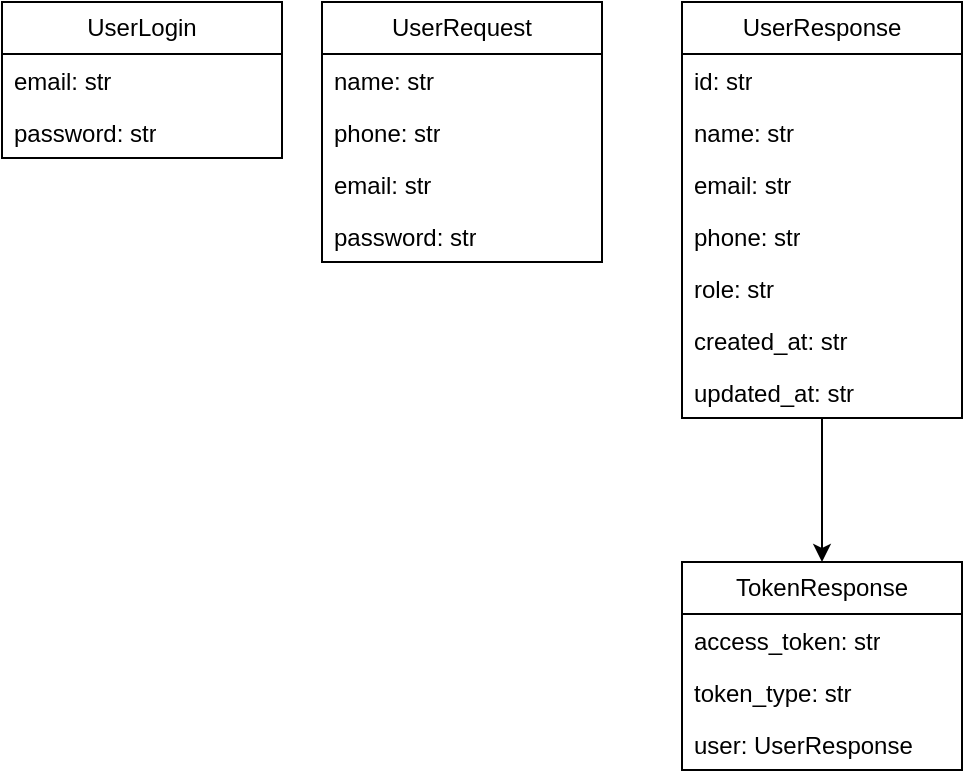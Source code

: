 <mxfile>
    <diagram id="gJNwB8UbN634eqtqXumA" name="user">
        <mxGraphModel dx="1237" dy="546" grid="1" gridSize="10" guides="1" tooltips="1" connect="1" arrows="1" fold="1" page="1" pageScale="1" pageWidth="850" pageHeight="1100" math="0" shadow="0">
            <root>
                <mxCell id="0"/>
                <mxCell id="1" parent="0"/>
                <mxCell id="IdKpNT29RDGlkt-2--aW-1" value="UserRequest" style="swimlane;fontStyle=0;childLayout=stackLayout;horizontal=1;startSize=26;fillColor=none;horizontalStack=0;resizeParent=1;resizeParentMax=0;resizeLast=0;collapsible=1;marginBottom=0;whiteSpace=wrap;html=1;" parent="1" vertex="1">
                    <mxGeometry x="200" y="40" width="140" height="130" as="geometry"/>
                </mxCell>
                <mxCell id="IdKpNT29RDGlkt-2--aW-2" value="name: str" style="text;strokeColor=none;fillColor=none;align=left;verticalAlign=top;spacingLeft=4;spacingRight=4;overflow=hidden;rotatable=0;points=[[0,0.5],[1,0.5]];portConstraint=eastwest;whiteSpace=wrap;html=1;" parent="IdKpNT29RDGlkt-2--aW-1" vertex="1">
                    <mxGeometry y="26" width="140" height="26" as="geometry"/>
                </mxCell>
                <mxCell id="IdKpNT29RDGlkt-2--aW-3" value="phone: str" style="text;strokeColor=none;fillColor=none;align=left;verticalAlign=top;spacingLeft=4;spacingRight=4;overflow=hidden;rotatable=0;points=[[0,0.5],[1,0.5]];portConstraint=eastwest;whiteSpace=wrap;html=1;" parent="IdKpNT29RDGlkt-2--aW-1" vertex="1">
                    <mxGeometry y="52" width="140" height="26" as="geometry"/>
                </mxCell>
                <mxCell id="IdKpNT29RDGlkt-2--aW-4" value="email: str" style="text;strokeColor=none;fillColor=none;align=left;verticalAlign=top;spacingLeft=4;spacingRight=4;overflow=hidden;rotatable=0;points=[[0,0.5],[1,0.5]];portConstraint=eastwest;whiteSpace=wrap;html=1;" parent="IdKpNT29RDGlkt-2--aW-1" vertex="1">
                    <mxGeometry y="78" width="140" height="26" as="geometry"/>
                </mxCell>
                <mxCell id="IdKpNT29RDGlkt-2--aW-9" value="password: str" style="text;strokeColor=none;fillColor=none;align=left;verticalAlign=top;spacingLeft=4;spacingRight=4;overflow=hidden;rotatable=0;points=[[0,0.5],[1,0.5]];portConstraint=eastwest;whiteSpace=wrap;html=1;" parent="IdKpNT29RDGlkt-2--aW-1" vertex="1">
                    <mxGeometry y="104" width="140" height="26" as="geometry"/>
                </mxCell>
                <mxCell id="IdKpNT29RDGlkt-2--aW-24" style="edgeStyle=none;html=1;" parent="1" source="IdKpNT29RDGlkt-2--aW-5" target="IdKpNT29RDGlkt-2--aW-19" edge="1">
                    <mxGeometry relative="1" as="geometry"/>
                </mxCell>
                <mxCell id="IdKpNT29RDGlkt-2--aW-5" value="UserResponse" style="swimlane;fontStyle=0;childLayout=stackLayout;horizontal=1;startSize=26;fillColor=none;horizontalStack=0;resizeParent=1;resizeParentMax=0;resizeLast=0;collapsible=1;marginBottom=0;whiteSpace=wrap;html=1;" parent="1" vertex="1">
                    <mxGeometry x="380" y="40" width="140" height="208" as="geometry"/>
                </mxCell>
                <mxCell id="IdKpNT29RDGlkt-2--aW-6" value="id: str" style="text;strokeColor=none;fillColor=none;align=left;verticalAlign=top;spacingLeft=4;spacingRight=4;overflow=hidden;rotatable=0;points=[[0,0.5],[1,0.5]];portConstraint=eastwest;whiteSpace=wrap;html=1;" parent="IdKpNT29RDGlkt-2--aW-5" vertex="1">
                    <mxGeometry y="26" width="140" height="26" as="geometry"/>
                </mxCell>
                <mxCell id="IdKpNT29RDGlkt-2--aW-10" value="name: str" style="text;strokeColor=none;fillColor=none;align=left;verticalAlign=top;spacingLeft=4;spacingRight=4;overflow=hidden;rotatable=0;points=[[0,0.5],[1,0.5]];portConstraint=eastwest;whiteSpace=wrap;html=1;" parent="IdKpNT29RDGlkt-2--aW-5" vertex="1">
                    <mxGeometry y="52" width="140" height="26" as="geometry"/>
                </mxCell>
                <mxCell id="IdKpNT29RDGlkt-2--aW-12" value="email: str" style="text;strokeColor=none;fillColor=none;align=left;verticalAlign=top;spacingLeft=4;spacingRight=4;overflow=hidden;rotatable=0;points=[[0,0.5],[1,0.5]];portConstraint=eastwest;whiteSpace=wrap;html=1;" parent="IdKpNT29RDGlkt-2--aW-5" vertex="1">
                    <mxGeometry y="78" width="140" height="26" as="geometry"/>
                </mxCell>
                <mxCell id="IdKpNT29RDGlkt-2--aW-11" value="phone: str" style="text;strokeColor=none;fillColor=none;align=left;verticalAlign=top;spacingLeft=4;spacingRight=4;overflow=hidden;rotatable=0;points=[[0,0.5],[1,0.5]];portConstraint=eastwest;whiteSpace=wrap;html=1;" parent="IdKpNT29RDGlkt-2--aW-5" vertex="1">
                    <mxGeometry y="104" width="140" height="26" as="geometry"/>
                </mxCell>
                <mxCell id="IdKpNT29RDGlkt-2--aW-7" value="role: str" style="text;strokeColor=none;fillColor=none;align=left;verticalAlign=top;spacingLeft=4;spacingRight=4;overflow=hidden;rotatable=0;points=[[0,0.5],[1,0.5]];portConstraint=eastwest;whiteSpace=wrap;html=1;" parent="IdKpNT29RDGlkt-2--aW-5" vertex="1">
                    <mxGeometry y="130" width="140" height="26" as="geometry"/>
                </mxCell>
                <mxCell id="IdKpNT29RDGlkt-2--aW-8" value="created_at: str" style="text;strokeColor=none;fillColor=none;align=left;verticalAlign=top;spacingLeft=4;spacingRight=4;overflow=hidden;rotatable=0;points=[[0,0.5],[1,0.5]];portConstraint=eastwest;whiteSpace=wrap;html=1;" parent="IdKpNT29RDGlkt-2--aW-5" vertex="1">
                    <mxGeometry y="156" width="140" height="26" as="geometry"/>
                </mxCell>
                <mxCell id="IdKpNT29RDGlkt-2--aW-13" value="updated_at: str" style="text;strokeColor=none;fillColor=none;align=left;verticalAlign=top;spacingLeft=4;spacingRight=4;overflow=hidden;rotatable=0;points=[[0,0.5],[1,0.5]];portConstraint=eastwest;whiteSpace=wrap;html=1;" parent="IdKpNT29RDGlkt-2--aW-5" vertex="1">
                    <mxGeometry y="182" width="140" height="26" as="geometry"/>
                </mxCell>
                <mxCell id="IdKpNT29RDGlkt-2--aW-14" value="UserLogin" style="swimlane;fontStyle=0;childLayout=stackLayout;horizontal=1;startSize=26;fillColor=none;horizontalStack=0;resizeParent=1;resizeParentMax=0;resizeLast=0;collapsible=1;marginBottom=0;whiteSpace=wrap;html=1;" parent="1" vertex="1">
                    <mxGeometry x="40" y="40" width="140" height="78" as="geometry"/>
                </mxCell>
                <mxCell id="IdKpNT29RDGlkt-2--aW-15" value="email: str" style="text;strokeColor=none;fillColor=none;align=left;verticalAlign=top;spacingLeft=4;spacingRight=4;overflow=hidden;rotatable=0;points=[[0,0.5],[1,0.5]];portConstraint=eastwest;whiteSpace=wrap;html=1;" parent="IdKpNT29RDGlkt-2--aW-14" vertex="1">
                    <mxGeometry y="26" width="140" height="26" as="geometry"/>
                </mxCell>
                <mxCell id="IdKpNT29RDGlkt-2--aW-16" value="password: str" style="text;strokeColor=none;fillColor=none;align=left;verticalAlign=top;spacingLeft=4;spacingRight=4;overflow=hidden;rotatable=0;points=[[0,0.5],[1,0.5]];portConstraint=eastwest;whiteSpace=wrap;html=1;" parent="IdKpNT29RDGlkt-2--aW-14" vertex="1">
                    <mxGeometry y="52" width="140" height="26" as="geometry"/>
                </mxCell>
                <mxCell id="IdKpNT29RDGlkt-2--aW-19" value="TokenResponse" style="swimlane;fontStyle=0;childLayout=stackLayout;horizontal=1;startSize=26;fillColor=none;horizontalStack=0;resizeParent=1;resizeParentMax=0;resizeLast=0;collapsible=1;marginBottom=0;whiteSpace=wrap;html=1;" parent="1" vertex="1">
                    <mxGeometry x="380" y="320" width="140" height="104" as="geometry"/>
                </mxCell>
                <mxCell id="IdKpNT29RDGlkt-2--aW-20" value="access_token: str" style="text;strokeColor=none;fillColor=none;align=left;verticalAlign=top;spacingLeft=4;spacingRight=4;overflow=hidden;rotatable=0;points=[[0,0.5],[1,0.5]];portConstraint=eastwest;whiteSpace=wrap;html=1;" parent="IdKpNT29RDGlkt-2--aW-19" vertex="1">
                    <mxGeometry y="26" width="140" height="26" as="geometry"/>
                </mxCell>
                <mxCell id="IdKpNT29RDGlkt-2--aW-21" value="token_type: str" style="text;strokeColor=none;fillColor=none;align=left;verticalAlign=top;spacingLeft=4;spacingRight=4;overflow=hidden;rotatable=0;points=[[0,0.5],[1,0.5]];portConstraint=eastwest;whiteSpace=wrap;html=1;" parent="IdKpNT29RDGlkt-2--aW-19" vertex="1">
                    <mxGeometry y="52" width="140" height="26" as="geometry"/>
                </mxCell>
                <mxCell id="IdKpNT29RDGlkt-2--aW-23" value="user: UserResponse" style="text;strokeColor=none;fillColor=none;align=left;verticalAlign=top;spacingLeft=4;spacingRight=4;overflow=hidden;rotatable=0;points=[[0,0.5],[1,0.5]];portConstraint=eastwest;whiteSpace=wrap;html=1;" parent="IdKpNT29RDGlkt-2--aW-19" vertex="1">
                    <mxGeometry y="78" width="140" height="26" as="geometry"/>
                </mxCell>
            </root>
        </mxGraphModel>
    </diagram>
    <diagram id="2JguAr2yxQ5o9uN0yjbc" name="ingredient">
        <mxGraphModel dx="1237" dy="586" grid="1" gridSize="10" guides="1" tooltips="1" connect="1" arrows="1" fold="1" page="1" pageScale="1" pageWidth="850" pageHeight="1100" math="0" shadow="0">
            <root>
                <mxCell id="0"/>
                <mxCell id="1" parent="0"/>
                <mxCell id="GiT27XDwxpPWBvlDOq-y-1" value="IngredientRequest" style="swimlane;fontStyle=0;childLayout=stackLayout;horizontal=1;startSize=26;fillColor=none;horizontalStack=0;resizeParent=1;resizeParentMax=0;resizeLast=0;collapsible=1;marginBottom=0;whiteSpace=wrap;html=1;" parent="1" vertex="1">
                    <mxGeometry x="90" y="240" width="140" height="234" as="geometry"/>
                </mxCell>
                <mxCell id="GiT27XDwxpPWBvlDOq-y-2" value="name: str" style="text;strokeColor=none;fillColor=none;align=left;verticalAlign=top;spacingLeft=4;spacingRight=4;overflow=hidden;rotatable=0;points=[[0,0.5],[1,0.5]];portConstraint=eastwest;whiteSpace=wrap;html=1;" parent="GiT27XDwxpPWBvlDOq-y-1" vertex="1">
                    <mxGeometry y="26" width="140" height="26" as="geometry"/>
                </mxCell>
                <mxCell id="GiT27XDwxpPWBvlDOq-y-3" value="measure: str" style="text;strokeColor=none;fillColor=none;align=left;verticalAlign=top;spacingLeft=4;spacingRight=4;overflow=hidden;rotatable=0;points=[[0,0.5],[1,0.5]];portConstraint=eastwest;whiteSpace=wrap;html=1;" parent="GiT27XDwxpPWBvlDOq-y-1" vertex="1">
                    <mxGeometry y="52" width="140" height="26" as="geometry"/>
                </mxCell>
                <mxCell id="GiT27XDwxpPWBvlDOq-y-4" value="mark: str | None" style="text;strokeColor=none;fillColor=none;align=left;verticalAlign=top;spacingLeft=4;spacingRight=4;overflow=hidden;rotatable=0;points=[[0,0.5],[1,0.5]];portConstraint=eastwest;whiteSpace=wrap;html=1;" parent="GiT27XDwxpPWBvlDOq-y-1" vertex="1">
                    <mxGeometry y="78" width="140" height="26" as="geometry"/>
                </mxCell>
                <mxCell id="GiT27XDwxpPWBvlDOq-y-17" value="description: str" style="text;strokeColor=none;fillColor=none;align=left;verticalAlign=top;spacingLeft=4;spacingRight=4;overflow=hidden;rotatable=0;points=[[0,0.5],[1,0.5]];portConstraint=eastwest;whiteSpace=wrap;html=1;" parent="GiT27XDwxpPWBvlDOq-y-1" vertex="1">
                    <mxGeometry y="104" width="140" height="26" as="geometry"/>
                </mxCell>
                <mxCell id="GiT27XDwxpPWBvlDOq-y-18" value="value: float" style="text;strokeColor=none;fillColor=none;align=left;verticalAlign=top;spacingLeft=4;spacingRight=4;overflow=hidden;rotatable=0;points=[[0,0.5],[1,0.5]];portConstraint=eastwest;whiteSpace=wrap;html=1;" parent="GiT27XDwxpPWBvlDOq-y-1" vertex="1">
                    <mxGeometry y="130" width="140" height="26" as="geometry"/>
                </mxCell>
                <mxCell id="GiT27XDwxpPWBvlDOq-y-19" value="min_quantity: float" style="text;strokeColor=none;fillColor=none;align=left;verticalAlign=top;spacingLeft=4;spacingRight=4;overflow=hidden;rotatable=0;points=[[0,0.5],[1,0.5]];portConstraint=eastwest;whiteSpace=wrap;html=1;" parent="GiT27XDwxpPWBvlDOq-y-1" vertex="1">
                    <mxGeometry y="156" width="140" height="26" as="geometry"/>
                </mxCell>
                <mxCell id="GiT27XDwxpPWBvlDOq-y-20" value="quantity: float" style="text;strokeColor=none;fillColor=none;align=left;verticalAlign=top;spacingLeft=4;spacingRight=4;overflow=hidden;rotatable=0;points=[[0,0.5],[1,0.5]];portConstraint=eastwest;whiteSpace=wrap;html=1;" parent="GiT27XDwxpPWBvlDOq-y-1" vertex="1">
                    <mxGeometry y="182" width="140" height="26" as="geometry"/>
                </mxCell>
                <mxCell id="GiT27XDwxpPWBvlDOq-y-25" value="validity: date | None" style="text;strokeColor=none;fillColor=none;align=left;verticalAlign=top;spacingLeft=4;spacingRight=4;overflow=hidden;rotatable=0;points=[[0,0.5],[1,0.5]];portConstraint=eastwest;whiteSpace=wrap;html=1;" parent="GiT27XDwxpPWBvlDOq-y-1" vertex="1">
                    <mxGeometry y="208" width="140" height="26" as="geometry"/>
                </mxCell>
                <mxCell id="GiT27XDwxpPWBvlDOq-y-5" value="IngredientResponse" style="swimlane;fontStyle=0;childLayout=stackLayout;horizontal=1;startSize=26;fillColor=none;horizontalStack=0;resizeParent=1;resizeParentMax=0;resizeLast=0;collapsible=1;marginBottom=0;whiteSpace=wrap;html=1;" parent="1" vertex="1">
                    <mxGeometry x="390" y="285" width="280" height="260" as="geometry"/>
                </mxCell>
                <mxCell id="GiT27XDwxpPWBvlDOq-y-6" value="id: str" style="text;strokeColor=none;fillColor=none;align=left;verticalAlign=top;spacingLeft=4;spacingRight=4;overflow=hidden;rotatable=0;points=[[0,0.5],[1,0.5]];portConstraint=eastwest;whiteSpace=wrap;html=1;" parent="GiT27XDwxpPWBvlDOq-y-5" vertex="1">
                    <mxGeometry y="26" width="280" height="26" as="geometry"/>
                </mxCell>
                <mxCell id="GiT27XDwxpPWBvlDOq-y-7" value="image_path: str | None" style="text;strokeColor=none;fillColor=none;align=left;verticalAlign=top;spacingLeft=4;spacingRight=4;overflow=hidden;rotatable=0;points=[[0,0.5],[1,0.5]];portConstraint=eastwest;whiteSpace=wrap;html=1;" parent="GiT27XDwxpPWBvlDOq-y-5" vertex="1">
                    <mxGeometry y="52" width="280" height="26" as="geometry"/>
                </mxCell>
                <mxCell id="GiT27XDwxpPWBvlDOq-y-8" value="batches: list[IngredientBatchResponse]" style="text;strokeColor=none;fillColor=none;align=left;verticalAlign=top;spacingLeft=4;spacingRight=4;overflow=hidden;rotatable=0;points=[[0,0.5],[1,0.5]];portConstraint=eastwest;whiteSpace=wrap;html=1;" parent="GiT27XDwxpPWBvlDOq-y-5" vertex="1">
                    <mxGeometry y="78" width="280" height="26" as="geometry"/>
                </mxCell>
                <mxCell id="GiT27XDwxpPWBvlDOq-y-29" value="name: str" style="text;strokeColor=none;fillColor=none;align=left;verticalAlign=top;spacingLeft=4;spacingRight=4;overflow=hidden;rotatable=0;points=[[0,0.5],[1,0.5]];portConstraint=eastwest;whiteSpace=wrap;html=1;" parent="GiT27XDwxpPWBvlDOq-y-5" vertex="1">
                    <mxGeometry y="104" width="280" height="26" as="geometry"/>
                </mxCell>
                <mxCell id="GiT27XDwxpPWBvlDOq-y-34" value="quantity: float" style="text;strokeColor=none;fillColor=none;align=left;verticalAlign=top;spacingLeft=4;spacingRight=4;overflow=hidden;rotatable=0;points=[[0,0.5],[1,0.5]];portConstraint=eastwest;whiteSpace=wrap;html=1;" parent="GiT27XDwxpPWBvlDOq-y-5" vertex="1">
                    <mxGeometry y="130" width="280" height="26" as="geometry"/>
                </mxCell>
                <mxCell id="GiT27XDwxpPWBvlDOq-y-33" value="value: float" style="text;strokeColor=none;fillColor=none;align=left;verticalAlign=top;spacingLeft=4;spacingRight=4;overflow=hidden;rotatable=0;points=[[0,0.5],[1,0.5]];portConstraint=eastwest;whiteSpace=wrap;html=1;" parent="GiT27XDwxpPWBvlDOq-y-5" vertex="1">
                    <mxGeometry y="156" width="280" height="26" as="geometry"/>
                </mxCell>
                <mxCell id="GiT27XDwxpPWBvlDOq-y-32" value="description: str" style="text;strokeColor=none;fillColor=none;align=left;verticalAlign=top;spacingLeft=4;spacingRight=4;overflow=hidden;rotatable=0;points=[[0,0.5],[1,0.5]];portConstraint=eastwest;whiteSpace=wrap;html=1;" parent="GiT27XDwxpPWBvlDOq-y-5" vertex="1">
                    <mxGeometry y="182" width="280" height="26" as="geometry"/>
                </mxCell>
                <mxCell id="GiT27XDwxpPWBvlDOq-y-31" value="mark: str | None" style="text;strokeColor=none;fillColor=none;align=left;verticalAlign=top;spacingLeft=4;spacingRight=4;overflow=hidden;rotatable=0;points=[[0,0.5],[1,0.5]];portConstraint=eastwest;whiteSpace=wrap;html=1;" parent="GiT27XDwxpPWBvlDOq-y-5" vertex="1">
                    <mxGeometry y="208" width="280" height="26" as="geometry"/>
                </mxCell>
                <mxCell id="GiT27XDwxpPWBvlDOq-y-30" value="measure: str" style="text;strokeColor=none;fillColor=none;align=left;verticalAlign=top;spacingLeft=4;spacingRight=4;overflow=hidden;rotatable=0;points=[[0,0.5],[1,0.5]];portConstraint=eastwest;whiteSpace=wrap;html=1;" parent="GiT27XDwxpPWBvlDOq-y-5" vertex="1">
                    <mxGeometry y="234" width="280" height="26" as="geometry"/>
                </mxCell>
                <mxCell id="GiT27XDwxpPWBvlDOq-y-9" value="IngredientBatchRequest" style="swimlane;fontStyle=0;childLayout=stackLayout;horizontal=1;startSize=26;fillColor=none;horizontalStack=0;resizeParent=1;resizeParentMax=0;resizeLast=0;collapsible=1;marginBottom=0;whiteSpace=wrap;html=1;" parent="1" vertex="1">
                    <mxGeometry x="130" y="40" width="200" height="104" as="geometry"/>
                </mxCell>
                <mxCell id="GiT27XDwxpPWBvlDOq-y-10" value="ingredient_id: str" style="text;strokeColor=none;fillColor=none;align=left;verticalAlign=top;spacingLeft=4;spacingRight=4;overflow=hidden;rotatable=0;points=[[0,0.5],[1,0.5]];portConstraint=eastwest;whiteSpace=wrap;html=1;" parent="GiT27XDwxpPWBvlDOq-y-9" vertex="1">
                    <mxGeometry y="26" width="200" height="26" as="geometry"/>
                </mxCell>
                <mxCell id="GiT27XDwxpPWBvlDOq-y-11" value="quantity: float" style="text;strokeColor=none;fillColor=none;align=left;verticalAlign=top;spacingLeft=4;spacingRight=4;overflow=hidden;rotatable=0;points=[[0,0.5],[1,0.5]];portConstraint=eastwest;whiteSpace=wrap;html=1;" parent="GiT27XDwxpPWBvlDOq-y-9" vertex="1">
                    <mxGeometry y="52" width="200" height="26" as="geometry"/>
                </mxCell>
                <mxCell id="GiT27XDwxpPWBvlDOq-y-12" value="validity: date | None" style="text;strokeColor=none;fillColor=none;align=left;verticalAlign=top;spacingLeft=4;spacingRight=4;overflow=hidden;rotatable=0;points=[[0,0.5],[1,0.5]];portConstraint=eastwest;whiteSpace=wrap;html=1;" parent="GiT27XDwxpPWBvlDOq-y-9" vertex="1">
                    <mxGeometry y="78" width="200" height="26" as="geometry"/>
                </mxCell>
                <mxCell id="GiT27XDwxpPWBvlDOq-y-13" value="IngredientBatchResponse" style="swimlane;fontStyle=0;childLayout=stackLayout;horizontal=1;startSize=26;fillColor=none;horizontalStack=0;resizeParent=1;resizeParentMax=0;resizeLast=0;collapsible=1;marginBottom=0;whiteSpace=wrap;html=1;" parent="1" vertex="1">
                    <mxGeometry x="400" y="40" width="190" height="182" as="geometry"/>
                </mxCell>
                <mxCell id="GiT27XDwxpPWBvlDOq-y-14" value="id: str" style="text;strokeColor=none;fillColor=none;align=left;verticalAlign=top;spacingLeft=4;spacingRight=4;overflow=hidden;rotatable=0;points=[[0,0.5],[1,0.5]];portConstraint=eastwest;whiteSpace=wrap;html=1;" parent="GiT27XDwxpPWBvlDOq-y-13" vertex="1">
                    <mxGeometry y="26" width="190" height="26" as="geometry"/>
                </mxCell>
                <mxCell id="GiT27XDwxpPWBvlDOq-y-15" value="created_at: str" style="text;strokeColor=none;fillColor=none;align=left;verticalAlign=top;spacingLeft=4;spacingRight=4;overflow=hidden;rotatable=0;points=[[0,0.5],[1,0.5]];portConstraint=eastwest;whiteSpace=wrap;html=1;" parent="GiT27XDwxpPWBvlDOq-y-13" vertex="1">
                    <mxGeometry y="52" width="190" height="26" as="geometry"/>
                </mxCell>
                <mxCell id="GiT27XDwxpPWBvlDOq-y-16" value="updated_at: str" style="text;strokeColor=none;fillColor=none;align=left;verticalAlign=top;spacingLeft=4;spacingRight=4;overflow=hidden;rotatable=0;points=[[0,0.5],[1,0.5]];portConstraint=eastwest;whiteSpace=wrap;html=1;" parent="GiT27XDwxpPWBvlDOq-y-13" vertex="1">
                    <mxGeometry y="78" width="190" height="26" as="geometry"/>
                </mxCell>
                <mxCell id="GiT27XDwxpPWBvlDOq-y-28" value="validity: date | None" style="text;strokeColor=none;fillColor=none;align=left;verticalAlign=top;spacingLeft=4;spacingRight=4;overflow=hidden;rotatable=0;points=[[0,0.5],[1,0.5]];portConstraint=eastwest;whiteSpace=wrap;html=1;" parent="GiT27XDwxpPWBvlDOq-y-13" vertex="1">
                    <mxGeometry y="104" width="190" height="26" as="geometry"/>
                </mxCell>
                <mxCell id="GiT27XDwxpPWBvlDOq-y-27" value="quantity: float" style="text;strokeColor=none;fillColor=none;align=left;verticalAlign=top;spacingLeft=4;spacingRight=4;overflow=hidden;rotatable=0;points=[[0,0.5],[1,0.5]];portConstraint=eastwest;whiteSpace=wrap;html=1;" parent="GiT27XDwxpPWBvlDOq-y-13" vertex="1">
                    <mxGeometry y="130" width="190" height="26" as="geometry"/>
                </mxCell>
                <mxCell id="GiT27XDwxpPWBvlDOq-y-26" value="ingredient_id: str" style="text;strokeColor=none;fillColor=none;align=left;verticalAlign=top;spacingLeft=4;spacingRight=4;overflow=hidden;rotatable=0;points=[[0,0.5],[1,0.5]];portConstraint=eastwest;whiteSpace=wrap;html=1;" parent="GiT27XDwxpPWBvlDOq-y-13" vertex="1">
                    <mxGeometry y="156" width="190" height="26" as="geometry"/>
                </mxCell>
                <mxCell id="GiT27XDwxpPWBvlDOq-y-35" style="edgeStyle=none;html=1;entryX=0.371;entryY=0.015;entryDx=0;entryDy=0;entryPerimeter=0;" parent="1" source="GiT27XDwxpPWBvlDOq-y-13" target="GiT27XDwxpPWBvlDOq-y-5" edge="1">
                    <mxGeometry relative="1" as="geometry"/>
                </mxCell>
            </root>
        </mxGraphModel>
    </diagram>
    <diagram id="NE2zUfqqjYdwVB1v6R1Y" name="product">
        <mxGraphModel dx="1237" dy="586" grid="1" gridSize="10" guides="1" tooltips="1" connect="1" arrows="1" fold="1" page="1" pageScale="1" pageWidth="850" pageHeight="1100" math="0" shadow="0">
            <root>
                <mxCell id="0"/>
                <mxCell id="1" parent="0"/>
                <mxCell id="nx_tQBtHfPCHYbnow_rY-1" value="ProductRequest" style="swimlane;fontStyle=0;childLayout=stackLayout;horizontal=1;startSize=26;fillColor=none;horizontalStack=0;resizeParent=1;resizeParentMax=0;resizeLast=0;collapsible=1;marginBottom=0;whiteSpace=wrap;html=1;" parent="1" vertex="1">
                    <mxGeometry y="170" width="200" height="286" as="geometry"/>
                </mxCell>
                <mxCell id="nx_tQBtHfPCHYbnow_rY-2" value="name: str" style="text;strokeColor=none;fillColor=none;align=left;verticalAlign=top;spacingLeft=4;spacingRight=4;overflow=hidden;rotatable=0;points=[[0,0.5],[1,0.5]];portConstraint=eastwest;whiteSpace=wrap;html=1;" parent="nx_tQBtHfPCHYbnow_rY-1" vertex="1">
                    <mxGeometry y="26" width="200" height="26" as="geometry"/>
                </mxCell>
                <mxCell id="nx_tQBtHfPCHYbnow_rY-3" value="description: str" style="text;strokeColor=none;fillColor=none;align=left;verticalAlign=top;spacingLeft=4;spacingRight=4;overflow=hidden;rotatable=0;points=[[0,0.5],[1,0.5]];portConstraint=eastwest;whiteSpace=wrap;html=1;" parent="nx_tQBtHfPCHYbnow_rY-1" vertex="1">
                    <mxGeometry y="52" width="200" height="26" as="geometry"/>
                </mxCell>
                <mxCell id="nx_tQBtHfPCHYbnow_rY-4" value="measure: str" style="text;strokeColor=none;fillColor=none;align=left;verticalAlign=top;spacingLeft=4;spacingRight=4;overflow=hidden;rotatable=0;points=[[0,0.5],[1,0.5]];portConstraint=eastwest;whiteSpace=wrap;html=1;" parent="nx_tQBtHfPCHYbnow_rY-1" vertex="1">
                    <mxGeometry y="78" width="200" height="26" as="geometry"/>
                </mxCell>
                <mxCell id="0RL2EnZfvJ4-oWZB0HAB-3" value="quantity: str" style="text;strokeColor=none;fillColor=none;align=left;verticalAlign=top;spacingLeft=4;spacingRight=4;overflow=hidden;rotatable=0;points=[[0,0.5],[1,0.5]];portConstraint=eastwest;whiteSpace=wrap;html=1;" parent="nx_tQBtHfPCHYbnow_rY-1" vertex="1">
                    <mxGeometry y="104" width="200" height="26" as="geometry"/>
                </mxCell>
                <mxCell id="0RL2EnZfvJ4-oWZB0HAB-4" value="min_quantity: float | None" style="text;strokeColor=none;fillColor=none;align=left;verticalAlign=top;spacingLeft=4;spacingRight=4;overflow=hidden;rotatable=0;points=[[0,0.5],[1,0.5]];portConstraint=eastwest;whiteSpace=wrap;html=1;" parent="nx_tQBtHfPCHYbnow_rY-1" vertex="1">
                    <mxGeometry y="130" width="200" height="26" as="geometry"/>
                </mxCell>
                <mxCell id="0RL2EnZfvJ4-oWZB0HAB-5" value="validity: date | None" style="text;strokeColor=none;fillColor=none;align=left;verticalAlign=top;spacingLeft=4;spacingRight=4;overflow=hidden;rotatable=0;points=[[0,0.5],[1,0.5]];portConstraint=eastwest;whiteSpace=wrap;html=1;" parent="nx_tQBtHfPCHYbnow_rY-1" vertex="1">
                    <mxGeometry y="156" width="200" height="26" as="geometry"/>
                </mxCell>
                <mxCell id="0RL2EnZfvJ4-oWZB0HAB-6" value="price_coast: float" style="text;strokeColor=none;fillColor=none;align=left;verticalAlign=top;spacingLeft=4;spacingRight=4;overflow=hidden;rotatable=0;points=[[0,0.5],[1,0.5]];portConstraint=eastwest;whiteSpace=wrap;html=1;" parent="nx_tQBtHfPCHYbnow_rY-1" vertex="1">
                    <mxGeometry y="182" width="200" height="26" as="geometry"/>
                </mxCell>
                <mxCell id="0RL2EnZfvJ4-oWZB0HAB-7" value="price_sale: float" style="text;strokeColor=none;fillColor=none;align=left;verticalAlign=top;spacingLeft=4;spacingRight=4;overflow=hidden;rotatable=0;points=[[0,0.5],[1,0.5]];portConstraint=eastwest;whiteSpace=wrap;html=1;" parent="nx_tQBtHfPCHYbnow_rY-1" vertex="1">
                    <mxGeometry y="208" width="200" height="26" as="geometry"/>
                </mxCell>
                <mxCell id="0RL2EnZfvJ4-oWZB0HAB-9" value="mark: str | None" style="text;strokeColor=none;fillColor=none;align=left;verticalAlign=top;spacingLeft=4;spacingRight=4;overflow=hidden;rotatable=0;points=[[0,0.5],[1,0.5]];portConstraint=eastwest;whiteSpace=wrap;html=1;" parent="nx_tQBtHfPCHYbnow_rY-1" vertex="1">
                    <mxGeometry y="234" width="200" height="26" as="geometry"/>
                </mxCell>
                <mxCell id="0RL2EnZfvJ4-oWZB0HAB-8" value="recipe: list[PortionRequest] | None" style="text;strokeColor=none;fillColor=none;align=left;verticalAlign=top;spacingLeft=4;spacingRight=4;overflow=hidden;rotatable=0;points=[[0,0.5],[1,0.5]];portConstraint=eastwest;whiteSpace=wrap;html=1;" parent="nx_tQBtHfPCHYbnow_rY-1" vertex="1">
                    <mxGeometry y="260" width="200" height="26" as="geometry"/>
                </mxCell>
                <mxCell id="nx_tQBtHfPCHYbnow_rY-5" value="ProductResponse" style="swimlane;fontStyle=0;childLayout=stackLayout;horizontal=1;startSize=26;fillColor=none;horizontalStack=0;resizeParent=1;resizeParentMax=0;resizeLast=0;collapsible=1;marginBottom=0;whiteSpace=wrap;html=1;" parent="1" vertex="1">
                    <mxGeometry x="295" y="320" width="220" height="442" as="geometry"/>
                </mxCell>
                <mxCell id="nx_tQBtHfPCHYbnow_rY-6" value="id: str" style="text;strokeColor=none;fillColor=none;align=left;verticalAlign=top;spacingLeft=4;spacingRight=4;overflow=hidden;rotatable=0;points=[[0,0.5],[1,0.5]];portConstraint=eastwest;whiteSpace=wrap;html=1;" parent="nx_tQBtHfPCHYbnow_rY-5" vertex="1">
                    <mxGeometry y="26" width="220" height="26" as="geometry"/>
                </mxCell>
                <mxCell id="nx_tQBtHfPCHYbnow_rY-7" value="name: str" style="text;strokeColor=none;fillColor=none;align=left;verticalAlign=top;spacingLeft=4;spacingRight=4;overflow=hidden;rotatable=0;points=[[0,0.5],[1,0.5]];portConstraint=eastwest;whiteSpace=wrap;html=1;" parent="nx_tQBtHfPCHYbnow_rY-5" vertex="1">
                    <mxGeometry y="52" width="220" height="26" as="geometry"/>
                </mxCell>
                <mxCell id="nx_tQBtHfPCHYbnow_rY-8" value="description: str" style="text;strokeColor=none;fillColor=none;align=left;verticalAlign=top;spacingLeft=4;spacingRight=4;overflow=hidden;rotatable=0;points=[[0,0.5],[1,0.5]];portConstraint=eastwest;whiteSpace=wrap;html=1;" parent="nx_tQBtHfPCHYbnow_rY-5" vertex="1">
                    <mxGeometry y="78" width="220" height="26" as="geometry"/>
                </mxCell>
                <mxCell id="nx_tQBtHfPCHYbnow_rY-17" value="measure: str" style="text;strokeColor=none;fillColor=none;align=left;verticalAlign=top;spacingLeft=4;spacingRight=4;overflow=hidden;rotatable=0;points=[[0,0.5],[1,0.5]];portConstraint=eastwest;whiteSpace=wrap;html=1;" parent="nx_tQBtHfPCHYbnow_rY-5" vertex="1">
                    <mxGeometry y="104" width="220" height="26" as="geometry"/>
                </mxCell>
                <mxCell id="nx_tQBtHfPCHYbnow_rY-18" value="quantity: float" style="text;strokeColor=none;fillColor=none;align=left;verticalAlign=top;spacingLeft=4;spacingRight=4;overflow=hidden;rotatable=0;points=[[0,0.5],[1,0.5]];portConstraint=eastwest;whiteSpace=wrap;html=1;" parent="nx_tQBtHfPCHYbnow_rY-5" vertex="1">
                    <mxGeometry y="130" width="220" height="26" as="geometry"/>
                </mxCell>
                <mxCell id="nx_tQBtHfPCHYbnow_rY-19" value="min_quantity: float" style="text;strokeColor=none;fillColor=none;align=left;verticalAlign=top;spacingLeft=4;spacingRight=4;overflow=hidden;rotatable=0;points=[[0,0.5],[1,0.5]];portConstraint=eastwest;whiteSpace=wrap;html=1;" parent="nx_tQBtHfPCHYbnow_rY-5" vertex="1">
                    <mxGeometry y="156" width="220" height="26" as="geometry"/>
                </mxCell>
                <mxCell id="nx_tQBtHfPCHYbnow_rY-20" value="validity: date | None" style="text;strokeColor=none;fillColor=none;align=left;verticalAlign=top;spacingLeft=4;spacingRight=4;overflow=hidden;rotatable=0;points=[[0,0.5],[1,0.5]];portConstraint=eastwest;whiteSpace=wrap;html=1;" parent="nx_tQBtHfPCHYbnow_rY-5" vertex="1">
                    <mxGeometry y="182" width="220" height="26" as="geometry"/>
                </mxCell>
                <mxCell id="nx_tQBtHfPCHYbnow_rY-25" value="price_coast: float" style="text;strokeColor=none;fillColor=none;align=left;verticalAlign=top;spacingLeft=4;spacingRight=4;overflow=hidden;rotatable=0;points=[[0,0.5],[1,0.5]];portConstraint=eastwest;whiteSpace=wrap;html=1;" parent="nx_tQBtHfPCHYbnow_rY-5" vertex="1">
                    <mxGeometry y="208" width="220" height="26" as="geometry"/>
                </mxCell>
                <mxCell id="nx_tQBtHfPCHYbnow_rY-26" value="price_sale: float" style="text;strokeColor=none;fillColor=none;align=left;verticalAlign=top;spacingLeft=4;spacingRight=4;overflow=hidden;rotatable=0;points=[[0,0.5],[1,0.5]];portConstraint=eastwest;whiteSpace=wrap;html=1;" parent="nx_tQBtHfPCHYbnow_rY-5" vertex="1">
                    <mxGeometry y="234" width="220" height="26" as="geometry"/>
                </mxCell>
                <mxCell id="nx_tQBtHfPCHYbnow_rY-24" value="image_path: str" style="text;strokeColor=none;fillColor=none;align=left;verticalAlign=top;spacingLeft=4;spacingRight=4;overflow=hidden;rotatable=0;points=[[0,0.5],[1,0.5]];portConstraint=eastwest;whiteSpace=wrap;html=1;" parent="nx_tQBtHfPCHYbnow_rY-5" vertex="1">
                    <mxGeometry y="260" width="220" height="26" as="geometry"/>
                </mxCell>
                <mxCell id="nx_tQBtHfPCHYbnow_rY-27" value="mark: str | None" style="text;strokeColor=none;fillColor=none;align=left;verticalAlign=top;spacingLeft=4;spacingRight=4;overflow=hidden;rotatable=0;points=[[0,0.5],[1,0.5]];portConstraint=eastwest;whiteSpace=wrap;html=1;" parent="nx_tQBtHfPCHYbnow_rY-5" vertex="1">
                    <mxGeometry y="286" width="220" height="26" as="geometry"/>
                </mxCell>
                <mxCell id="MSrop9D4vz-4Ow0O4jw9-1" value="quantity: float" style="text;strokeColor=none;fillColor=none;align=left;verticalAlign=top;spacingLeft=4;spacingRight=4;overflow=hidden;rotatable=0;points=[[0,0.5],[1,0.5]];portConstraint=eastwest;whiteSpace=wrap;html=1;" parent="nx_tQBtHfPCHYbnow_rY-5" vertex="1">
                    <mxGeometry y="312" width="220" height="26" as="geometry"/>
                </mxCell>
                <mxCell id="nx_tQBtHfPCHYbnow_rY-21" value="recipe: list[PortionResponse] | None" style="text;strokeColor=none;fillColor=none;align=left;verticalAlign=top;spacingLeft=4;spacingRight=4;overflow=hidden;rotatable=0;points=[[0,0.5],[1,0.5]];portConstraint=eastwest;whiteSpace=wrap;html=1;" parent="nx_tQBtHfPCHYbnow_rY-5" vertex="1">
                    <mxGeometry y="338" width="220" height="26" as="geometry"/>
                </mxCell>
                <mxCell id="nx_tQBtHfPCHYbnow_rY-22" value="batches: list[ProductBatchResponse]" style="text;strokeColor=none;fillColor=none;align=left;verticalAlign=top;spacingLeft=4;spacingRight=4;overflow=hidden;rotatable=0;points=[[0,0.5],[1,0.5]];portConstraint=eastwest;whiteSpace=wrap;html=1;" parent="nx_tQBtHfPCHYbnow_rY-5" vertex="1">
                    <mxGeometry y="364" width="220" height="26" as="geometry"/>
                </mxCell>
                <mxCell id="0RL2EnZfvJ4-oWZB0HAB-1" value="created_at: str" style="text;strokeColor=none;fillColor=none;align=left;verticalAlign=top;spacingLeft=4;spacingRight=4;overflow=hidden;rotatable=0;points=[[0,0.5],[1,0.5]];portConstraint=eastwest;whiteSpace=wrap;html=1;" parent="nx_tQBtHfPCHYbnow_rY-5" vertex="1">
                    <mxGeometry y="390" width="220" height="26" as="geometry"/>
                </mxCell>
                <mxCell id="0RL2EnZfvJ4-oWZB0HAB-2" value="updated_at: str" style="text;strokeColor=none;fillColor=none;align=left;verticalAlign=top;spacingLeft=4;spacingRight=4;overflow=hidden;rotatable=0;points=[[0,0.5],[1,0.5]];portConstraint=eastwest;whiteSpace=wrap;html=1;" parent="nx_tQBtHfPCHYbnow_rY-5" vertex="1">
                    <mxGeometry y="416" width="220" height="26" as="geometry"/>
                </mxCell>
                <mxCell id="nx_tQBtHfPCHYbnow_rY-9" value="ProductBatchRequest" style="swimlane;fontStyle=0;childLayout=stackLayout;horizontal=1;startSize=26;fillColor=none;horizontalStack=0;resizeParent=1;resizeParentMax=0;resizeLast=0;collapsible=1;marginBottom=0;whiteSpace=wrap;html=1;" parent="1" vertex="1">
                    <mxGeometry x="80" y="13" width="170" height="104" as="geometry"/>
                </mxCell>
                <mxCell id="nx_tQBtHfPCHYbnow_rY-10" value="product_id: str" style="text;strokeColor=none;fillColor=none;align=left;verticalAlign=top;spacingLeft=4;spacingRight=4;overflow=hidden;rotatable=0;points=[[0,0.5],[1,0.5]];portConstraint=eastwest;whiteSpace=wrap;html=1;" parent="nx_tQBtHfPCHYbnow_rY-9" vertex="1">
                    <mxGeometry y="26" width="170" height="26" as="geometry"/>
                </mxCell>
                <mxCell id="nx_tQBtHfPCHYbnow_rY-11" value="validity: date | None" style="text;strokeColor=none;fillColor=none;align=left;verticalAlign=top;spacingLeft=4;spacingRight=4;overflow=hidden;rotatable=0;points=[[0,0.5],[1,0.5]];portConstraint=eastwest;whiteSpace=wrap;html=1;" parent="nx_tQBtHfPCHYbnow_rY-9" vertex="1">
                    <mxGeometry y="52" width="170" height="26" as="geometry"/>
                </mxCell>
                <mxCell id="nx_tQBtHfPCHYbnow_rY-12" value="quantity: float" style="text;strokeColor=none;fillColor=none;align=left;verticalAlign=top;spacingLeft=4;spacingRight=4;overflow=hidden;rotatable=0;points=[[0,0.5],[1,0.5]];portConstraint=eastwest;whiteSpace=wrap;html=1;" parent="nx_tQBtHfPCHYbnow_rY-9" vertex="1">
                    <mxGeometry y="78" width="170" height="26" as="geometry"/>
                </mxCell>
                <mxCell id="nx_tQBtHfPCHYbnow_rY-13" value="ProductBatchResponse" style="swimlane;fontStyle=0;childLayout=stackLayout;horizontal=1;startSize=26;fillColor=none;horizontalStack=0;resizeParent=1;resizeParentMax=0;resizeLast=0;collapsible=1;marginBottom=0;whiteSpace=wrap;html=1;" parent="1" vertex="1">
                    <mxGeometry x="320" y="10" width="170" height="182" as="geometry"/>
                </mxCell>
                <mxCell id="nx_tQBtHfPCHYbnow_rY-14" value="id: str" style="text;strokeColor=none;fillColor=none;align=left;verticalAlign=top;spacingLeft=4;spacingRight=4;overflow=hidden;rotatable=0;points=[[0,0.5],[1,0.5]];portConstraint=eastwest;whiteSpace=wrap;html=1;" parent="nx_tQBtHfPCHYbnow_rY-13" vertex="1">
                    <mxGeometry y="26" width="170" height="26" as="geometry"/>
                </mxCell>
                <mxCell id="nx_tQBtHfPCHYbnow_rY-15" value="product_id: str" style="text;strokeColor=none;fillColor=none;align=left;verticalAlign=top;spacingLeft=4;spacingRight=4;overflow=hidden;rotatable=0;points=[[0,0.5],[1,0.5]];portConstraint=eastwest;whiteSpace=wrap;html=1;" parent="nx_tQBtHfPCHYbnow_rY-13" vertex="1">
                    <mxGeometry y="52" width="170" height="26" as="geometry"/>
                </mxCell>
                <mxCell id="nx_tQBtHfPCHYbnow_rY-16" value="validity: str | None" style="text;strokeColor=none;fillColor=none;align=left;verticalAlign=top;spacingLeft=4;spacingRight=4;overflow=hidden;rotatable=0;points=[[0,0.5],[1,0.5]];portConstraint=eastwest;whiteSpace=wrap;html=1;" parent="nx_tQBtHfPCHYbnow_rY-13" vertex="1">
                    <mxGeometry y="78" width="170" height="26" as="geometry"/>
                </mxCell>
                <mxCell id="9LSFC-MqEdqMpwOsFRr4-1" value="quantity: float" style="text;strokeColor=none;fillColor=none;align=left;verticalAlign=top;spacingLeft=4;spacingRight=4;overflow=hidden;rotatable=0;points=[[0,0.5],[1,0.5]];portConstraint=eastwest;whiteSpace=wrap;html=1;" parent="nx_tQBtHfPCHYbnow_rY-13" vertex="1">
                    <mxGeometry y="104" width="170" height="26" as="geometry"/>
                </mxCell>
                <mxCell id="9LSFC-MqEdqMpwOsFRr4-2" value="created_at: str" style="text;strokeColor=none;fillColor=none;align=left;verticalAlign=top;spacingLeft=4;spacingRight=4;overflow=hidden;rotatable=0;points=[[0,0.5],[1,0.5]];portConstraint=eastwest;whiteSpace=wrap;html=1;" parent="nx_tQBtHfPCHYbnow_rY-13" vertex="1">
                    <mxGeometry y="130" width="170" height="26" as="geometry"/>
                </mxCell>
                <mxCell id="9LSFC-MqEdqMpwOsFRr4-3" value="updated_at: str" style="text;strokeColor=none;fillColor=none;align=left;verticalAlign=top;spacingLeft=4;spacingRight=4;overflow=hidden;rotatable=0;points=[[0,0.5],[1,0.5]];portConstraint=eastwest;whiteSpace=wrap;html=1;" parent="nx_tQBtHfPCHYbnow_rY-13" vertex="1">
                    <mxGeometry y="156" width="170" height="26" as="geometry"/>
                </mxCell>
                <mxCell id="0RL2EnZfvJ4-oWZB0HAB-10" value="PortionRequest" style="swimlane;fontStyle=0;childLayout=stackLayout;horizontal=1;startSize=26;fillColor=none;horizontalStack=0;resizeParent=1;resizeParentMax=0;resizeLast=0;collapsible=1;marginBottom=0;whiteSpace=wrap;html=1;" parent="1" vertex="1">
                    <mxGeometry x="610" y="36" width="140" height="78" as="geometry"/>
                </mxCell>
                <mxCell id="0RL2EnZfvJ4-oWZB0HAB-11" value="ingredient_id:str" style="text;strokeColor=none;fillColor=none;align=left;verticalAlign=top;spacingLeft=4;spacingRight=4;overflow=hidden;rotatable=0;points=[[0,0.5],[1,0.5]];portConstraint=eastwest;whiteSpace=wrap;html=1;" parent="0RL2EnZfvJ4-oWZB0HAB-10" vertex="1">
                    <mxGeometry y="26" width="140" height="26" as="geometry"/>
                </mxCell>
                <mxCell id="0RL2EnZfvJ4-oWZB0HAB-12" value="quantity: float" style="text;strokeColor=none;fillColor=none;align=left;verticalAlign=top;spacingLeft=4;spacingRight=4;overflow=hidden;rotatable=0;points=[[0,0.5],[1,0.5]];portConstraint=eastwest;whiteSpace=wrap;html=1;" parent="0RL2EnZfvJ4-oWZB0HAB-10" vertex="1">
                    <mxGeometry y="52" width="140" height="26" as="geometry"/>
                </mxCell>
                <mxCell id="0RL2EnZfvJ4-oWZB0HAB-14" value="PortionResponse" style="swimlane;fontStyle=0;childLayout=stackLayout;horizontal=1;startSize=26;fillColor=none;horizontalStack=0;resizeParent=1;resizeParentMax=0;resizeLast=0;collapsible=1;marginBottom=0;whiteSpace=wrap;html=1;" parent="1" vertex="1">
                    <mxGeometry x="600" y="164" width="140" height="156" as="geometry"/>
                </mxCell>
                <mxCell id="0RL2EnZfvJ4-oWZB0HAB-15" value="id: str" style="text;strokeColor=none;fillColor=none;align=left;verticalAlign=top;spacingLeft=4;spacingRight=4;overflow=hidden;rotatable=0;points=[[0,0.5],[1,0.5]];portConstraint=eastwest;whiteSpace=wrap;html=1;" parent="0RL2EnZfvJ4-oWZB0HAB-14" vertex="1">
                    <mxGeometry y="26" width="140" height="26" as="geometry"/>
                </mxCell>
                <mxCell id="0RL2EnZfvJ4-oWZB0HAB-16" value="ingredient_id: str" style="text;strokeColor=none;fillColor=none;align=left;verticalAlign=top;spacingLeft=4;spacingRight=4;overflow=hidden;rotatable=0;points=[[0,0.5],[1,0.5]];portConstraint=eastwest;whiteSpace=wrap;html=1;" parent="0RL2EnZfvJ4-oWZB0HAB-14" vertex="1">
                    <mxGeometry y="52" width="140" height="26" as="geometry"/>
                </mxCell>
                <mxCell id="0RL2EnZfvJ4-oWZB0HAB-17" value="ingredient_name: str" style="text;strokeColor=none;fillColor=none;align=left;verticalAlign=top;spacingLeft=4;spacingRight=4;overflow=hidden;rotatable=0;points=[[0,0.5],[1,0.5]];portConstraint=eastwest;whiteSpace=wrap;html=1;" parent="0RL2EnZfvJ4-oWZB0HAB-14" vertex="1">
                    <mxGeometry y="78" width="140" height="26" as="geometry"/>
                </mxCell>
                <mxCell id="0RL2EnZfvJ4-oWZB0HAB-18" value="ingredient_measure:str" style="text;strokeColor=none;fillColor=none;align=left;verticalAlign=top;spacingLeft=4;spacingRight=4;overflow=hidden;rotatable=0;points=[[0,0.5],[1,0.5]];portConstraint=eastwest;whiteSpace=wrap;html=1;" parent="0RL2EnZfvJ4-oWZB0HAB-14" vertex="1">
                    <mxGeometry y="104" width="140" height="26" as="geometry"/>
                </mxCell>
                <mxCell id="0RL2EnZfvJ4-oWZB0HAB-19" value="ingredient_quantity: str" style="text;strokeColor=none;fillColor=none;align=left;verticalAlign=top;spacingLeft=4;spacingRight=4;overflow=hidden;rotatable=0;points=[[0,0.5],[1,0.5]];portConstraint=eastwest;whiteSpace=wrap;html=1;" parent="0RL2EnZfvJ4-oWZB0HAB-14" vertex="1">
                    <mxGeometry y="130" width="140" height="26" as="geometry"/>
                </mxCell>
            </root>
        </mxGraphModel>
    </diagram>
</mxfile>